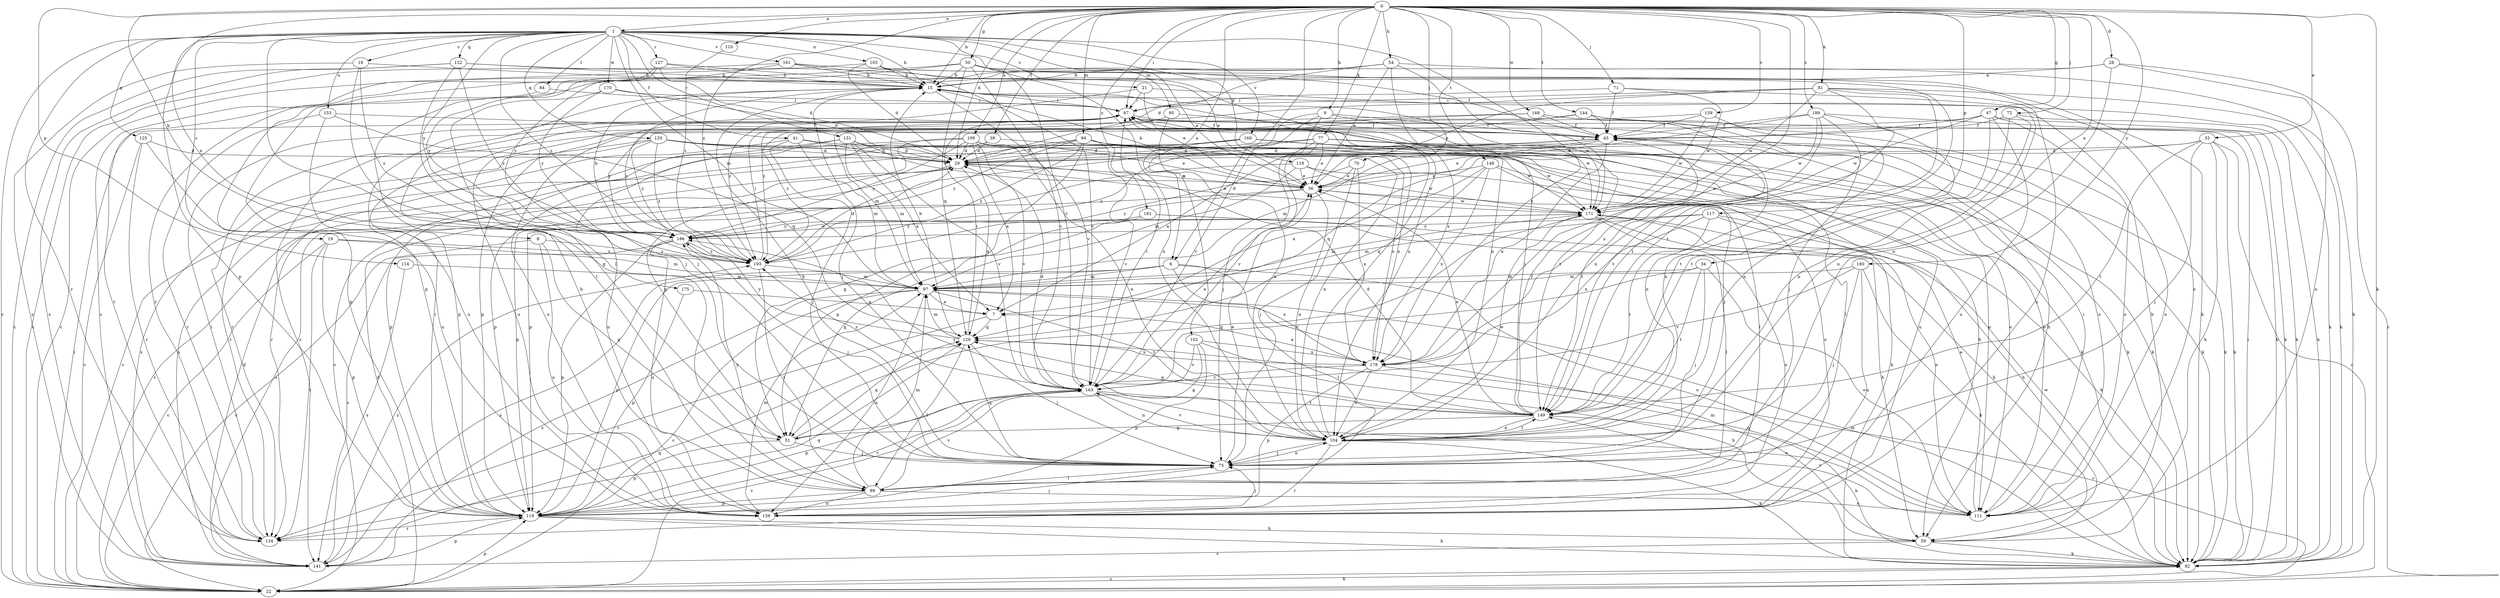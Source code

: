 strict digraph  {
0;
1;
6;
7;
8;
9;
15;
18;
19;
21;
22;
28;
29;
33;
34;
36;
39;
41;
43;
47;
50;
51;
54;
59;
67;
70;
71;
72;
75;
77;
81;
82;
84;
89;
94;
95;
97;
102;
103;
104;
109;
110;
111;
114;
117;
118;
119;
120;
122;
125;
126;
127;
131;
134;
141;
144;
148;
149;
153;
156;
159;
160;
161;
163;
168;
170;
171;
175;
178;
180;
181;
186;
189;
193;
0 -> 1  [label=a];
0 -> 6  [label=a];
0 -> 8  [label=b];
0 -> 9  [label=b];
0 -> 15  [label=b];
0 -> 28  [label=d];
0 -> 29  [label=d];
0 -> 33  [label=e];
0 -> 34  [label=e];
0 -> 39  [label=f];
0 -> 47  [label=g];
0 -> 50  [label=g];
0 -> 54  [label=h];
0 -> 67  [label=i];
0 -> 70  [label=j];
0 -> 71  [label=j];
0 -> 72  [label=j];
0 -> 77  [label=k];
0 -> 81  [label=k];
0 -> 82  [label=k];
0 -> 94  [label=m];
0 -> 102  [label=n];
0 -> 109  [label=o];
0 -> 110  [label=o];
0 -> 114  [label=p];
0 -> 117  [label=p];
0 -> 144  [label=t];
0 -> 148  [label=t];
0 -> 159  [label=v];
0 -> 168  [label=w];
0 -> 175  [label=x];
0 -> 178  [label=x];
0 -> 180  [label=y];
0 -> 181  [label=y];
0 -> 189  [label=z];
0 -> 193  [label=z];
1 -> 15  [label=b];
1 -> 18  [label=c];
1 -> 19  [label=c];
1 -> 21  [label=c];
1 -> 22  [label=c];
1 -> 41  [label=f];
1 -> 84  [label=l];
1 -> 89  [label=l];
1 -> 95  [label=m];
1 -> 97  [label=m];
1 -> 103  [label=n];
1 -> 118  [label=p];
1 -> 119  [label=p];
1 -> 120  [label=q];
1 -> 122  [label=q];
1 -> 125  [label=q];
1 -> 127  [label=r];
1 -> 131  [label=r];
1 -> 134  [label=r];
1 -> 153  [label=u];
1 -> 160  [label=v];
1 -> 161  [label=v];
1 -> 163  [label=v];
1 -> 170  [label=w];
1 -> 178  [label=x];
1 -> 186  [label=y];
1 -> 193  [label=z];
6 -> 89  [label=l];
6 -> 97  [label=m];
6 -> 111  [label=o];
6 -> 119  [label=p];
6 -> 141  [label=s];
6 -> 178  [label=x];
7 -> 126  [label=q];
7 -> 134  [label=r];
8 -> 22  [label=c];
8 -> 51  [label=g];
8 -> 156  [label=u];
8 -> 193  [label=z];
9 -> 6  [label=a];
9 -> 43  [label=f];
9 -> 75  [label=j];
9 -> 163  [label=v];
9 -> 171  [label=w];
15 -> 67  [label=i];
15 -> 75  [label=j];
15 -> 163  [label=v];
15 -> 171  [label=w];
15 -> 178  [label=x];
15 -> 193  [label=z];
18 -> 15  [label=b];
18 -> 75  [label=j];
18 -> 141  [label=s];
18 -> 193  [label=z];
19 -> 22  [label=c];
19 -> 97  [label=m];
19 -> 119  [label=p];
19 -> 134  [label=r];
19 -> 193  [label=z];
21 -> 36  [label=e];
21 -> 67  [label=i];
21 -> 82  [label=k];
21 -> 193  [label=z];
22 -> 29  [label=d];
22 -> 67  [label=i];
22 -> 82  [label=k];
22 -> 119  [label=p];
22 -> 163  [label=v];
28 -> 15  [label=b];
28 -> 22  [label=c];
28 -> 104  [label=n];
28 -> 111  [label=o];
28 -> 119  [label=p];
29 -> 36  [label=e];
29 -> 43  [label=f];
29 -> 119  [label=p];
29 -> 126  [label=q];
33 -> 22  [label=c];
33 -> 29  [label=d];
33 -> 59  [label=h];
33 -> 75  [label=j];
33 -> 82  [label=k];
33 -> 126  [label=q];
33 -> 149  [label=t];
34 -> 75  [label=j];
34 -> 97  [label=m];
34 -> 111  [label=o];
34 -> 149  [label=t];
34 -> 163  [label=v];
36 -> 15  [label=b];
36 -> 51  [label=g];
36 -> 104  [label=n];
36 -> 141  [label=s];
36 -> 171  [label=w];
39 -> 29  [label=d];
39 -> 111  [label=o];
39 -> 134  [label=r];
41 -> 29  [label=d];
41 -> 75  [label=j];
41 -> 82  [label=k];
41 -> 97  [label=m];
41 -> 141  [label=s];
43 -> 29  [label=d];
43 -> 36  [label=e];
43 -> 82  [label=k];
43 -> 97  [label=m];
43 -> 104  [label=n];
43 -> 149  [label=t];
43 -> 178  [label=x];
47 -> 43  [label=f];
47 -> 82  [label=k];
47 -> 111  [label=o];
47 -> 149  [label=t];
47 -> 156  [label=u];
47 -> 171  [label=w];
47 -> 186  [label=y];
50 -> 15  [label=b];
50 -> 36  [label=e];
50 -> 43  [label=f];
50 -> 104  [label=n];
50 -> 126  [label=q];
50 -> 134  [label=r];
50 -> 163  [label=v];
50 -> 186  [label=y];
51 -> 75  [label=j];
51 -> 119  [label=p];
51 -> 126  [label=q];
54 -> 15  [label=b];
54 -> 29  [label=d];
54 -> 36  [label=e];
54 -> 82  [label=k];
54 -> 104  [label=n];
54 -> 134  [label=r];
54 -> 171  [label=w];
59 -> 15  [label=b];
59 -> 82  [label=k];
59 -> 97  [label=m];
59 -> 141  [label=s];
67 -> 43  [label=f];
67 -> 111  [label=o];
67 -> 119  [label=p];
67 -> 149  [label=t];
67 -> 156  [label=u];
70 -> 36  [label=e];
70 -> 75  [label=j];
70 -> 178  [label=x];
70 -> 193  [label=z];
71 -> 43  [label=f];
71 -> 67  [label=i];
71 -> 104  [label=n];
71 -> 171  [label=w];
72 -> 43  [label=f];
72 -> 82  [label=k];
72 -> 104  [label=n];
72 -> 149  [label=t];
75 -> 15  [label=b];
75 -> 36  [label=e];
75 -> 89  [label=l];
75 -> 104  [label=n];
75 -> 126  [label=q];
77 -> 7  [label=a];
77 -> 29  [label=d];
77 -> 36  [label=e];
77 -> 82  [label=k];
77 -> 111  [label=o];
77 -> 156  [label=u];
77 -> 163  [label=v];
77 -> 193  [label=z];
81 -> 36  [label=e];
81 -> 67  [label=i];
81 -> 82  [label=k];
81 -> 104  [label=n];
81 -> 149  [label=t];
81 -> 156  [label=u];
81 -> 171  [label=w];
81 -> 193  [label=z];
82 -> 22  [label=c];
82 -> 67  [label=i];
82 -> 97  [label=m];
82 -> 171  [label=w];
84 -> 67  [label=i];
84 -> 119  [label=p];
89 -> 15  [label=b];
89 -> 97  [label=m];
89 -> 111  [label=o];
89 -> 119  [label=p];
89 -> 156  [label=u];
89 -> 163  [label=v];
89 -> 186  [label=y];
94 -> 29  [label=d];
94 -> 51  [label=g];
94 -> 75  [label=j];
94 -> 82  [label=k];
94 -> 89  [label=l];
94 -> 119  [label=p];
94 -> 163  [label=v];
94 -> 171  [label=w];
94 -> 186  [label=y];
94 -> 193  [label=z];
95 -> 43  [label=f];
95 -> 104  [label=n];
95 -> 156  [label=u];
97 -> 7  [label=a];
97 -> 22  [label=c];
97 -> 141  [label=s];
97 -> 149  [label=t];
97 -> 156  [label=u];
102 -> 51  [label=g];
102 -> 59  [label=h];
102 -> 119  [label=p];
102 -> 163  [label=v];
102 -> 178  [label=x];
103 -> 15  [label=b];
103 -> 22  [label=c];
103 -> 29  [label=d];
103 -> 82  [label=k];
103 -> 104  [label=n];
104 -> 67  [label=i];
104 -> 75  [label=j];
104 -> 82  [label=k];
104 -> 134  [label=r];
104 -> 149  [label=t];
104 -> 163  [label=v];
104 -> 171  [label=w];
104 -> 186  [label=y];
109 -> 7  [label=a];
109 -> 22  [label=c];
109 -> 29  [label=d];
109 -> 36  [label=e];
109 -> 51  [label=g];
109 -> 104  [label=n];
109 -> 163  [label=v];
109 -> 178  [label=x];
109 -> 186  [label=y];
110 -> 193  [label=z];
111 -> 36  [label=e];
111 -> 67  [label=i];
111 -> 126  [label=q];
111 -> 149  [label=t];
114 -> 97  [label=m];
114 -> 141  [label=s];
117 -> 59  [label=h];
117 -> 82  [label=k];
117 -> 97  [label=m];
117 -> 149  [label=t];
117 -> 178  [label=x];
117 -> 186  [label=y];
118 -> 22  [label=c];
118 -> 36  [label=e];
118 -> 82  [label=k];
118 -> 97  [label=m];
118 -> 171  [label=w];
119 -> 59  [label=h];
119 -> 67  [label=i];
119 -> 75  [label=j];
119 -> 82  [label=k];
119 -> 134  [label=r];
119 -> 163  [label=v];
120 -> 29  [label=d];
120 -> 104  [label=n];
120 -> 111  [label=o];
120 -> 134  [label=r];
120 -> 141  [label=s];
120 -> 178  [label=x];
120 -> 186  [label=y];
120 -> 193  [label=z];
122 -> 15  [label=b];
122 -> 22  [label=c];
122 -> 75  [label=j];
122 -> 141  [label=s];
122 -> 149  [label=t];
122 -> 193  [label=z];
125 -> 22  [label=c];
125 -> 29  [label=d];
125 -> 134  [label=r];
125 -> 156  [label=u];
126 -> 15  [label=b];
126 -> 67  [label=i];
126 -> 75  [label=j];
126 -> 89  [label=l];
126 -> 97  [label=m];
126 -> 178  [label=x];
126 -> 186  [label=y];
127 -> 15  [label=b];
127 -> 29  [label=d];
127 -> 36  [label=e];
127 -> 89  [label=l];
127 -> 141  [label=s];
131 -> 7  [label=a];
131 -> 29  [label=d];
131 -> 36  [label=e];
131 -> 97  [label=m];
131 -> 119  [label=p];
131 -> 156  [label=u];
131 -> 163  [label=v];
134 -> 67  [label=i];
134 -> 126  [label=q];
141 -> 29  [label=d];
141 -> 119  [label=p];
141 -> 126  [label=q];
141 -> 193  [label=z];
144 -> 43  [label=f];
144 -> 82  [label=k];
144 -> 97  [label=m];
144 -> 111  [label=o];
144 -> 141  [label=s];
148 -> 7  [label=a];
148 -> 36  [label=e];
148 -> 89  [label=l];
148 -> 126  [label=q];
148 -> 156  [label=u];
148 -> 178  [label=x];
149 -> 29  [label=d];
149 -> 36  [label=e];
149 -> 43  [label=f];
149 -> 51  [label=g];
149 -> 67  [label=i];
149 -> 82  [label=k];
149 -> 104  [label=n];
149 -> 126  [label=q];
153 -> 43  [label=f];
153 -> 126  [label=q];
153 -> 134  [label=r];
153 -> 156  [label=u];
156 -> 75  [label=j];
156 -> 97  [label=m];
159 -> 43  [label=f];
159 -> 104  [label=n];
159 -> 171  [label=w];
159 -> 193  [label=z];
160 -> 22  [label=c];
160 -> 29  [label=d];
160 -> 59  [label=h];
160 -> 82  [label=k];
160 -> 119  [label=p];
160 -> 171  [label=w];
161 -> 15  [label=b];
161 -> 22  [label=c];
161 -> 111  [label=o];
161 -> 163  [label=v];
161 -> 186  [label=y];
163 -> 29  [label=d];
163 -> 36  [label=e];
163 -> 67  [label=i];
163 -> 104  [label=n];
163 -> 111  [label=o];
163 -> 119  [label=p];
163 -> 149  [label=t];
163 -> 193  [label=z];
168 -> 43  [label=f];
168 -> 59  [label=h];
168 -> 75  [label=j];
168 -> 119  [label=p];
168 -> 134  [label=r];
170 -> 29  [label=d];
170 -> 51  [label=g];
170 -> 67  [label=i];
170 -> 186  [label=y];
171 -> 29  [label=d];
171 -> 51  [label=g];
171 -> 59  [label=h];
171 -> 97  [label=m];
171 -> 111  [label=o];
171 -> 156  [label=u];
171 -> 186  [label=y];
175 -> 7  [label=a];
175 -> 119  [label=p];
178 -> 7  [label=a];
178 -> 22  [label=c];
178 -> 104  [label=n];
178 -> 119  [label=p];
178 -> 163  [label=v];
180 -> 75  [label=j];
180 -> 82  [label=k];
180 -> 97  [label=m];
180 -> 156  [label=u];
180 -> 163  [label=v];
181 -> 51  [label=g];
181 -> 59  [label=h];
181 -> 89  [label=l];
181 -> 186  [label=y];
186 -> 15  [label=b];
186 -> 75  [label=j];
186 -> 119  [label=p];
186 -> 141  [label=s];
186 -> 156  [label=u];
186 -> 171  [label=w];
186 -> 193  [label=z];
189 -> 36  [label=e];
189 -> 43  [label=f];
189 -> 82  [label=k];
189 -> 104  [label=n];
189 -> 149  [label=t];
189 -> 171  [label=w];
189 -> 178  [label=x];
193 -> 29  [label=d];
193 -> 67  [label=i];
193 -> 89  [label=l];
193 -> 97  [label=m];
}

